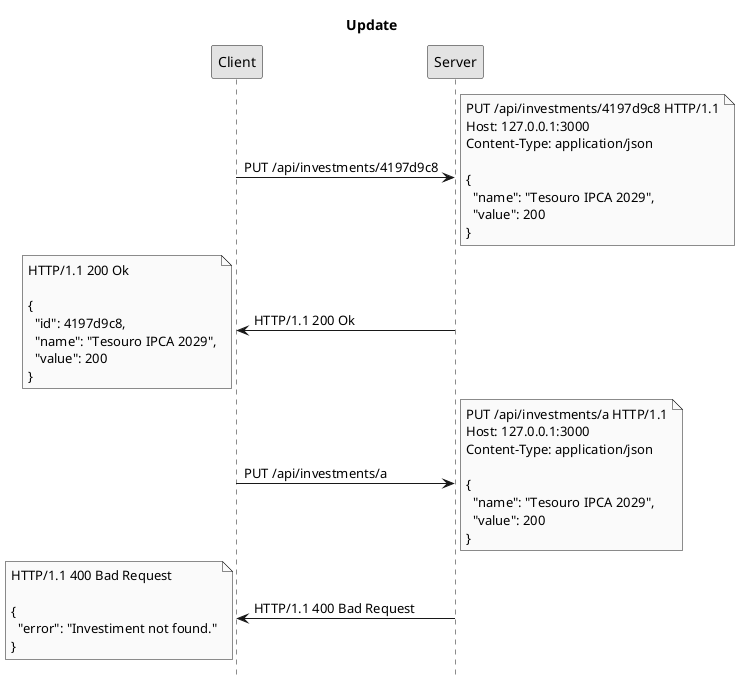 @startuml
title Update
hide footbox
skinparam monochrome true

Client -> Server: PUT /api/investments/4197d9c8
note right: PUT /api/investments/4197d9c8 HTTP/1.1\nHost: 127.0.0.1:3000\nContent-Type: application/json\n\n{\n  "name": "Tesouro IPCA 2029",\n  "value": 200\n}
Server -> Client: HTTP/1.1 200 Ok
note left: HTTP/1.1 200 Ok\n\n{\n  "id": 4197d9c8,\n  "name": "Tesouro IPCA 2029",\n  "value": 200\n}

Client -> Server: PUT /api/investments/a
note right: PUT /api/investments/a HTTP/1.1\nHost: 127.0.0.1:3000\nContent-Type: application/json\n\n{\n  "name": "Tesouro IPCA 2029",\n  "value": 200\n}
Server -> Client: HTTP/1.1 400 Bad Request
note left: HTTP/1.1 400 Bad Request\n\n{\n  "error": "Investiment not found."\n}
@enduml
